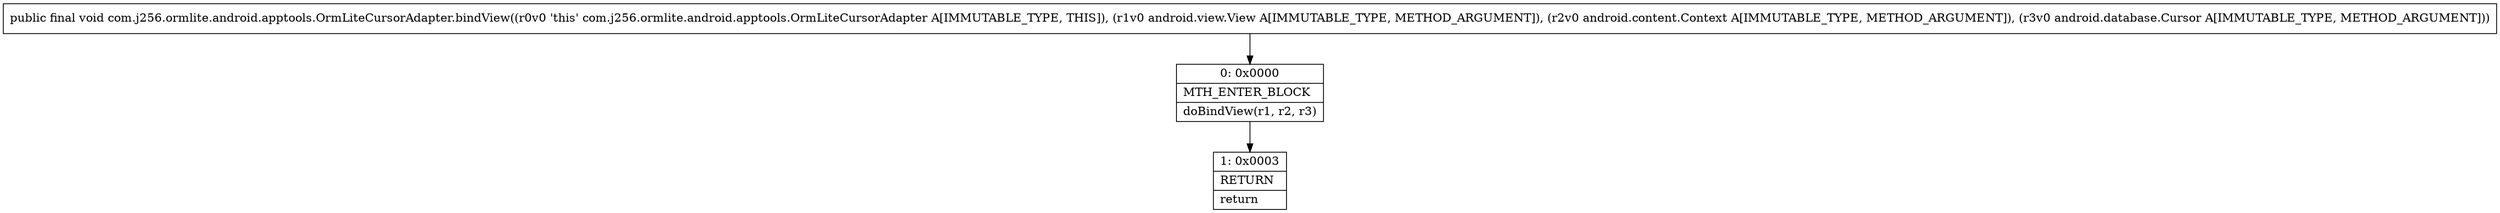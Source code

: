 digraph "CFG forcom.j256.ormlite.android.apptools.OrmLiteCursorAdapter.bindView(Landroid\/view\/View;Landroid\/content\/Context;Landroid\/database\/Cursor;)V" {
Node_0 [shape=record,label="{0\:\ 0x0000|MTH_ENTER_BLOCK\l|doBindView(r1, r2, r3)\l}"];
Node_1 [shape=record,label="{1\:\ 0x0003|RETURN\l|return\l}"];
MethodNode[shape=record,label="{public final void com.j256.ormlite.android.apptools.OrmLiteCursorAdapter.bindView((r0v0 'this' com.j256.ormlite.android.apptools.OrmLiteCursorAdapter A[IMMUTABLE_TYPE, THIS]), (r1v0 android.view.View A[IMMUTABLE_TYPE, METHOD_ARGUMENT]), (r2v0 android.content.Context A[IMMUTABLE_TYPE, METHOD_ARGUMENT]), (r3v0 android.database.Cursor A[IMMUTABLE_TYPE, METHOD_ARGUMENT])) }"];
MethodNode -> Node_0;
Node_0 -> Node_1;
}

